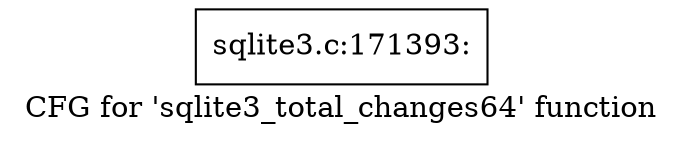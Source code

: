 digraph "CFG for 'sqlite3_total_changes64' function" {
	label="CFG for 'sqlite3_total_changes64' function";

	Node0x55c0f69d6c70 [shape=record,label="{sqlite3.c:171393:}"];
}
